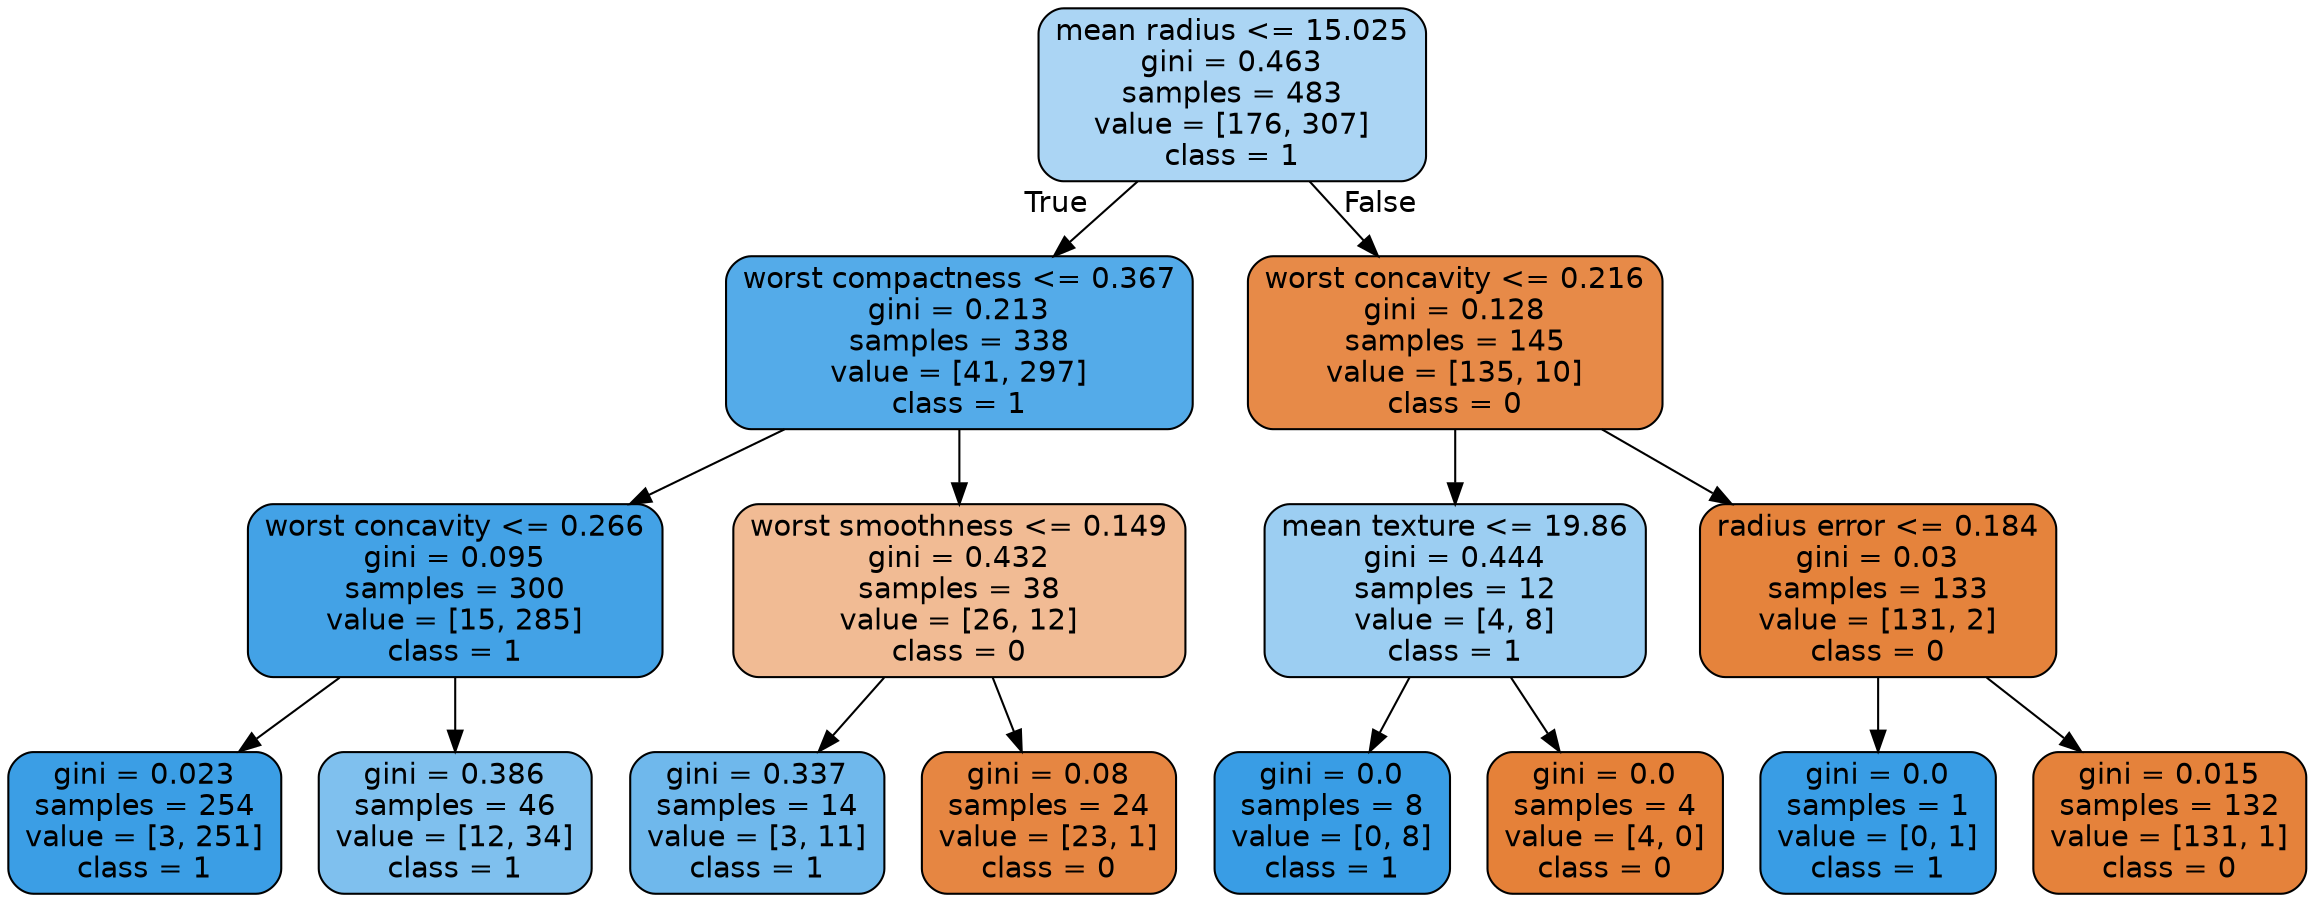 digraph Tree {
node [shape=box, style="filled, rounded", color="black", fontname="helvetica"] ;
edge [fontname="helvetica"] ;
0 [label="mean radius <= 15.025\ngini = 0.463\nsamples = 483\nvalue = [176, 307]\nclass = 1", fillcolor="#abd5f4"] ;
1 [label="worst compactness <= 0.367\ngini = 0.213\nsamples = 338\nvalue = [41, 297]\nclass = 1", fillcolor="#54abe9"] ;
0 -> 1 [labeldistance=2.5, labelangle=45, headlabel="True"] ;
2 [label="worst concavity <= 0.266\ngini = 0.095\nsamples = 300\nvalue = [15, 285]\nclass = 1", fillcolor="#43a2e6"] ;
1 -> 2 ;
3 [label="gini = 0.023\nsamples = 254\nvalue = [3, 251]\nclass = 1", fillcolor="#3b9ee5"] ;
2 -> 3 ;
4 [label="gini = 0.386\nsamples = 46\nvalue = [12, 34]\nclass = 1", fillcolor="#7fc0ee"] ;
2 -> 4 ;
5 [label="worst smoothness <= 0.149\ngini = 0.432\nsamples = 38\nvalue = [26, 12]\nclass = 0", fillcolor="#f1bb94"] ;
1 -> 5 ;
6 [label="gini = 0.337\nsamples = 14\nvalue = [3, 11]\nclass = 1", fillcolor="#6fb8ec"] ;
5 -> 6 ;
7 [label="gini = 0.08\nsamples = 24\nvalue = [23, 1]\nclass = 0", fillcolor="#e68642"] ;
5 -> 7 ;
8 [label="worst concavity <= 0.216\ngini = 0.128\nsamples = 145\nvalue = [135, 10]\nclass = 0", fillcolor="#e78a48"] ;
0 -> 8 [labeldistance=2.5, labelangle=-45, headlabel="False"] ;
9 [label="mean texture <= 19.86\ngini = 0.444\nsamples = 12\nvalue = [4, 8]\nclass = 1", fillcolor="#9ccef2"] ;
8 -> 9 ;
10 [label="gini = 0.0\nsamples = 8\nvalue = [0, 8]\nclass = 1", fillcolor="#399de5"] ;
9 -> 10 ;
11 [label="gini = 0.0\nsamples = 4\nvalue = [4, 0]\nclass = 0", fillcolor="#e58139"] ;
9 -> 11 ;
12 [label="radius error <= 0.184\ngini = 0.03\nsamples = 133\nvalue = [131, 2]\nclass = 0", fillcolor="#e5833c"] ;
8 -> 12 ;
13 [label="gini = 0.0\nsamples = 1\nvalue = [0, 1]\nclass = 1", fillcolor="#399de5"] ;
12 -> 13 ;
14 [label="gini = 0.015\nsamples = 132\nvalue = [131, 1]\nclass = 0", fillcolor="#e5823b"] ;
12 -> 14 ;
}